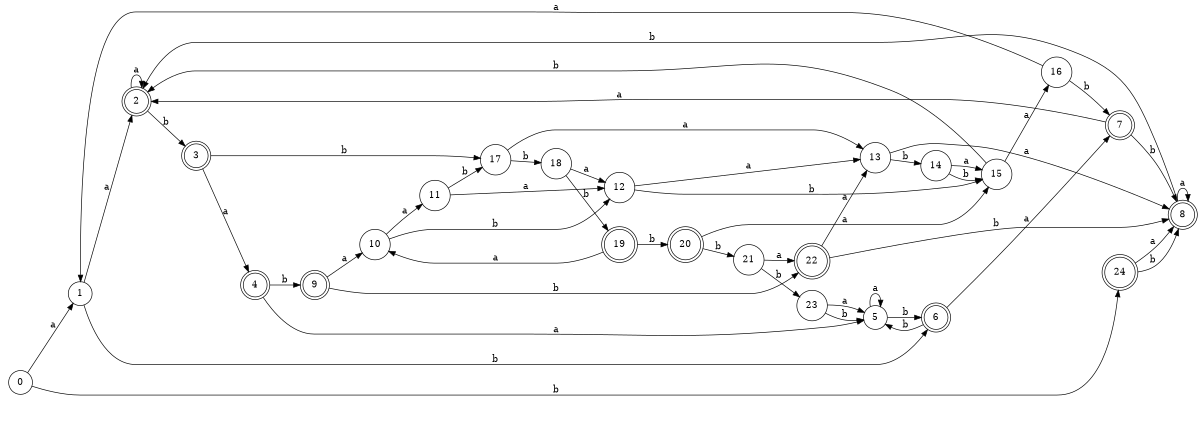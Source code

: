 digraph n20_2 {
__start0 [label="" shape="none"];

rankdir=LR;
size="8,5";

s0 [style="filled", color="black", fillcolor="white" shape="circle", label="0"];
s1 [style="filled", color="black", fillcolor="white" shape="circle", label="1"];
s2 [style="rounded,filled", color="black", fillcolor="white" shape="doublecircle", label="2"];
s3 [style="rounded,filled", color="black", fillcolor="white" shape="doublecircle", label="3"];
s4 [style="rounded,filled", color="black", fillcolor="white" shape="doublecircle", label="4"];
s5 [style="filled", color="black", fillcolor="white" shape="circle", label="5"];
s6 [style="rounded,filled", color="black", fillcolor="white" shape="doublecircle", label="6"];
s7 [style="rounded,filled", color="black", fillcolor="white" shape="doublecircle", label="7"];
s8 [style="rounded,filled", color="black", fillcolor="white" shape="doublecircle", label="8"];
s9 [style="rounded,filled", color="black", fillcolor="white" shape="doublecircle", label="9"];
s10 [style="filled", color="black", fillcolor="white" shape="circle", label="10"];
s11 [style="filled", color="black", fillcolor="white" shape="circle", label="11"];
s12 [style="filled", color="black", fillcolor="white" shape="circle", label="12"];
s13 [style="filled", color="black", fillcolor="white" shape="circle", label="13"];
s14 [style="filled", color="black", fillcolor="white" shape="circle", label="14"];
s15 [style="filled", color="black", fillcolor="white" shape="circle", label="15"];
s16 [style="filled", color="black", fillcolor="white" shape="circle", label="16"];
s17 [style="filled", color="black", fillcolor="white" shape="circle", label="17"];
s18 [style="filled", color="black", fillcolor="white" shape="circle", label="18"];
s19 [style="rounded,filled", color="black", fillcolor="white" shape="doublecircle", label="19"];
s20 [style="rounded,filled", color="black", fillcolor="white" shape="doublecircle", label="20"];
s21 [style="filled", color="black", fillcolor="white" shape="circle", label="21"];
s22 [style="rounded,filled", color="black", fillcolor="white" shape="doublecircle", label="22"];
s23 [style="filled", color="black", fillcolor="white" shape="circle", label="23"];
s24 [style="rounded,filled", color="black", fillcolor="white" shape="doublecircle", label="24"];
s0 -> s1 [label="a"];
s0 -> s24 [label="b"];
s1 -> s2 [label="a"];
s1 -> s6 [label="b"];
s2 -> s2 [label="a"];
s2 -> s3 [label="b"];
s3 -> s4 [label="a"];
s3 -> s17 [label="b"];
s4 -> s5 [label="a"];
s4 -> s9 [label="b"];
s5 -> s5 [label="a"];
s5 -> s6 [label="b"];
s6 -> s7 [label="a"];
s6 -> s5 [label="b"];
s7 -> s2 [label="a"];
s7 -> s8 [label="b"];
s8 -> s8 [label="a"];
s8 -> s2 [label="b"];
s9 -> s10 [label="a"];
s9 -> s22 [label="b"];
s10 -> s11 [label="a"];
s10 -> s12 [label="b"];
s11 -> s12 [label="a"];
s11 -> s17 [label="b"];
s12 -> s13 [label="a"];
s12 -> s15 [label="b"];
s13 -> s8 [label="a"];
s13 -> s14 [label="b"];
s14 -> s15 [label="a"];
s14 -> s15 [label="b"];
s15 -> s16 [label="a"];
s15 -> s2 [label="b"];
s16 -> s1 [label="a"];
s16 -> s7 [label="b"];
s17 -> s13 [label="a"];
s17 -> s18 [label="b"];
s18 -> s12 [label="a"];
s18 -> s19 [label="b"];
s19 -> s10 [label="a"];
s19 -> s20 [label="b"];
s20 -> s15 [label="a"];
s20 -> s21 [label="b"];
s21 -> s22 [label="a"];
s21 -> s23 [label="b"];
s22 -> s13 [label="a"];
s22 -> s8 [label="b"];
s23 -> s5 [label="a"];
s23 -> s5 [label="b"];
s24 -> s8 [label="a"];
s24 -> s8 [label="b"];

}
